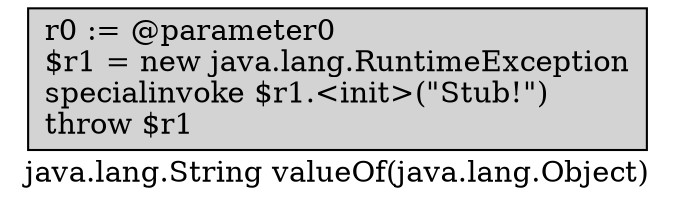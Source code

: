 digraph "java.lang.String valueOf(java.lang.Object)" {
    label="java.lang.String valueOf(java.lang.Object)";
    node [shape=box];
    "0" [style=filled,fillcolor=gray,style=filled,fillcolor=lightgray,label="r0 := @parameter0\l$r1 = new java.lang.RuntimeException\lspecialinvoke $r1.<init>(\"Stub!\")\lthrow $r1\l",];
}
